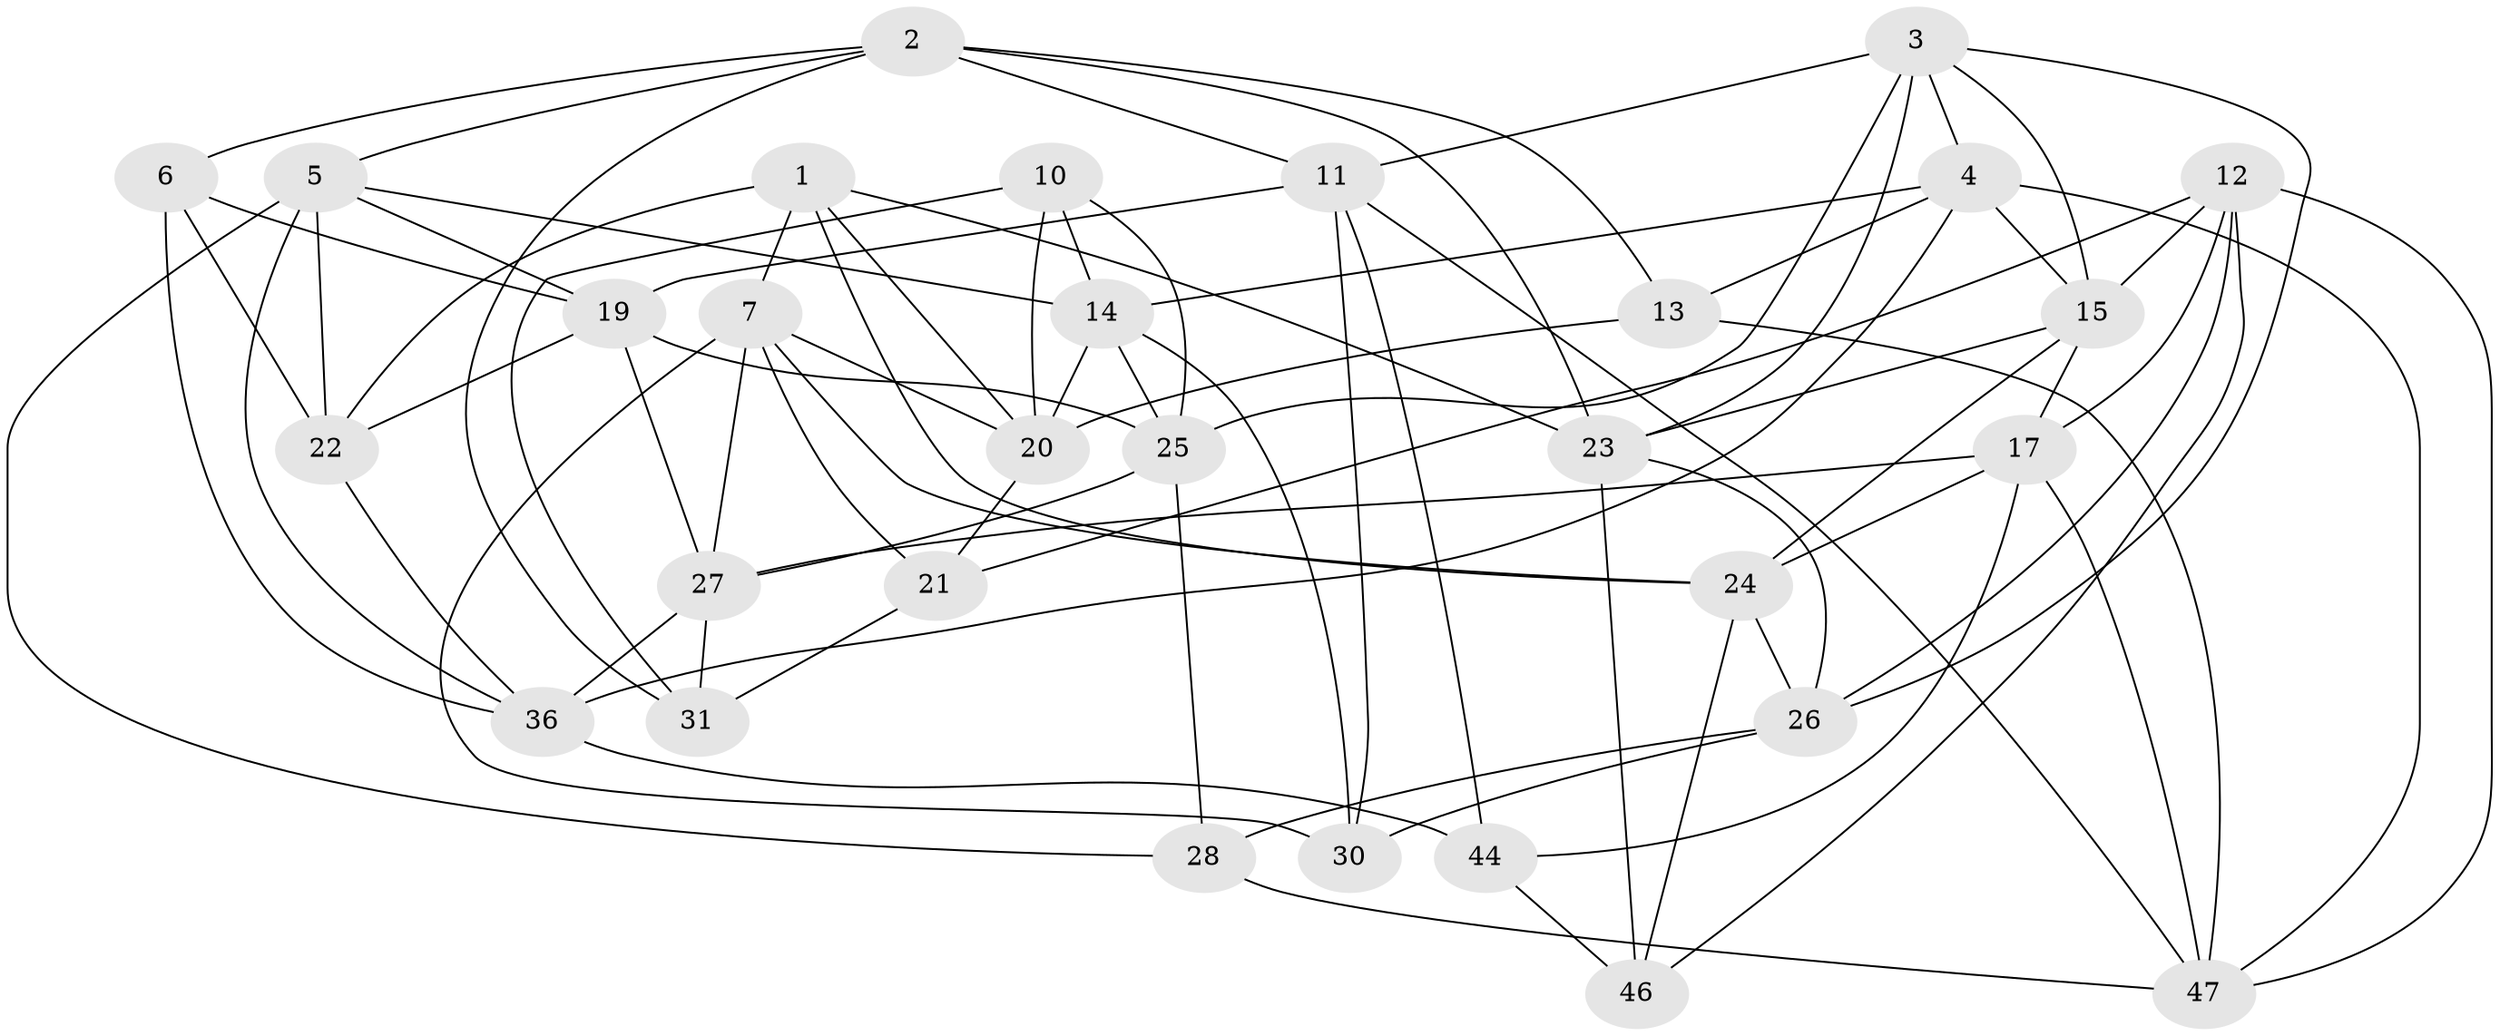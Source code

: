 // original degree distribution, {4: 1.0}
// Generated by graph-tools (version 1.1) at 2025/11/02/27/25 16:11:43]
// undirected, 30 vertices, 80 edges
graph export_dot {
graph [start="1"]
  node [color=gray90,style=filled];
  1 [super="+18"];
  2 [super="+8"];
  3 [super="+33"];
  4 [super="+38"];
  5 [super="+9"];
  6;
  7 [super="+16"];
  10;
  11 [super="+42"];
  12 [super="+35"];
  13;
  14 [super="+40"];
  15 [super="+34"];
  17 [super="+39"];
  19 [super="+37"];
  20 [super="+48"];
  21;
  22 [super="+50"];
  23 [super="+29"];
  24 [super="+41"];
  25 [super="+45"];
  26 [super="+51"];
  27 [super="+32"];
  28;
  30;
  31;
  36 [super="+43"];
  44;
  46;
  47 [super="+49"];
  1 -- 7;
  1 -- 23;
  1 -- 24;
  1 -- 20;
  1 -- 22 [weight=2];
  2 -- 13;
  2 -- 6;
  2 -- 5;
  2 -- 11;
  2 -- 31;
  2 -- 23;
  3 -- 25;
  3 -- 26;
  3 -- 11;
  3 -- 4;
  3 -- 23;
  3 -- 15;
  4 -- 15;
  4 -- 47;
  4 -- 36;
  4 -- 13;
  4 -- 14;
  5 -- 28;
  5 -- 22;
  5 -- 19;
  5 -- 14;
  5 -- 36;
  6 -- 19;
  6 -- 36;
  6 -- 22;
  7 -- 27;
  7 -- 20;
  7 -- 24;
  7 -- 21;
  7 -- 30;
  10 -- 20;
  10 -- 31;
  10 -- 14;
  10 -- 25;
  11 -- 47;
  11 -- 19;
  11 -- 44;
  11 -- 30;
  12 -- 21;
  12 -- 47;
  12 -- 17;
  12 -- 26;
  12 -- 46;
  12 -- 15;
  13 -- 20;
  13 -- 47;
  14 -- 30;
  14 -- 20;
  14 -- 25;
  15 -- 17;
  15 -- 24;
  15 -- 23;
  17 -- 27;
  17 -- 24;
  17 -- 47;
  17 -- 44;
  19 -- 25;
  19 -- 27;
  19 -- 22;
  20 -- 21;
  21 -- 31;
  22 -- 36;
  23 -- 26;
  23 -- 46;
  24 -- 26;
  24 -- 46;
  25 -- 28;
  25 -- 27;
  26 -- 28;
  26 -- 30;
  27 -- 36;
  27 -- 31;
  28 -- 47;
  36 -- 44;
  44 -- 46;
}

